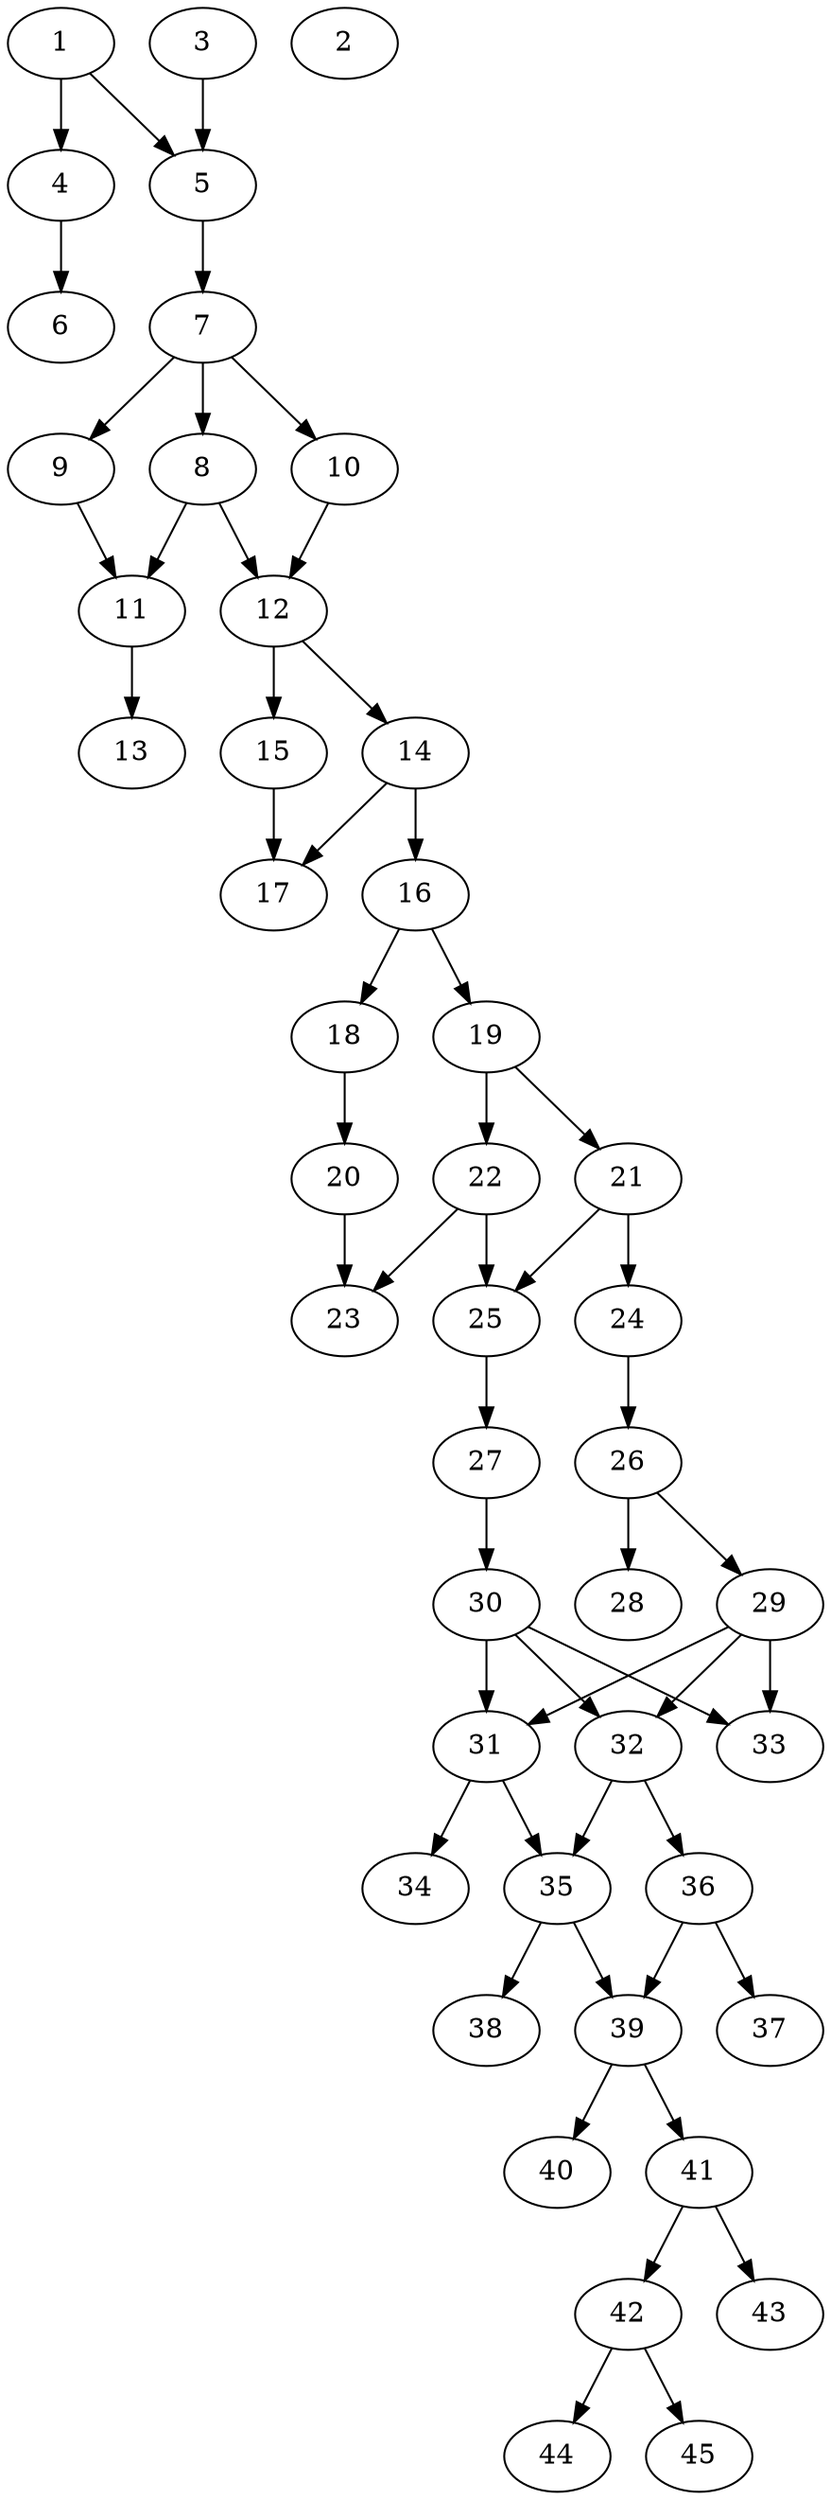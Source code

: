 // DAG automatically generated by daggen at Thu Oct  3 14:07:24 2019
// ./daggen --dot -n 45 --ccr 0.4 --fat 0.3 --regular 0.7 --density 0.5 --mindata 5242880 --maxdata 52428800 
digraph G {
  1 [size="23720960", alpha="0.19", expect_size="9488384"] 
  1 -> 4 [size ="9488384"]
  1 -> 5 [size ="9488384"]
  2 [size="119859200", alpha="0.03", expect_size="47943680"] 
  3 [size="104424960", alpha="0.05", expect_size="41769984"] 
  3 -> 5 [size ="41769984"]
  4 [size="63037440", alpha="0.03", expect_size="25214976"] 
  4 -> 6 [size ="25214976"]
  5 [size="95953920", alpha="0.10", expect_size="38381568"] 
  5 -> 7 [size ="38381568"]
  6 [size="17536000", alpha="0.13", expect_size="7014400"] 
  7 [size="102484480", alpha="0.18", expect_size="40993792"] 
  7 -> 8 [size ="40993792"]
  7 -> 9 [size ="40993792"]
  7 -> 10 [size ="40993792"]
  8 [size="44462080", alpha="0.19", expect_size="17784832"] 
  8 -> 11 [size ="17784832"]
  8 -> 12 [size ="17784832"]
  9 [size="120957440", alpha="0.17", expect_size="48382976"] 
  9 -> 11 [size ="48382976"]
  10 [size="112819200", alpha="0.18", expect_size="45127680"] 
  10 -> 12 [size ="45127680"]
  11 [size="39582720", alpha="0.20", expect_size="15833088"] 
  11 -> 13 [size ="15833088"]
  12 [size="33689600", alpha="0.12", expect_size="13475840"] 
  12 -> 14 [size ="13475840"]
  12 -> 15 [size ="13475840"]
  13 [size="50872320", alpha="0.12", expect_size="20348928"] 
  14 [size="82160640", alpha="0.03", expect_size="32864256"] 
  14 -> 16 [size ="32864256"]
  14 -> 17 [size ="32864256"]
  15 [size="100175360", alpha="0.11", expect_size="40070144"] 
  15 -> 17 [size ="40070144"]
  16 [size="40765440", alpha="0.16", expect_size="16306176"] 
  16 -> 18 [size ="16306176"]
  16 -> 19 [size ="16306176"]
  17 [size="117381120", alpha="0.04", expect_size="46952448"] 
  18 [size="102922240", alpha="0.09", expect_size="41168896"] 
  18 -> 20 [size ="41168896"]
  19 [size="94369280", alpha="0.12", expect_size="37747712"] 
  19 -> 21 [size ="37747712"]
  19 -> 22 [size ="37747712"]
  20 [size="74414080", alpha="0.04", expect_size="29765632"] 
  20 -> 23 [size ="29765632"]
  21 [size="60326400", alpha="0.17", expect_size="24130560"] 
  21 -> 24 [size ="24130560"]
  21 -> 25 [size ="24130560"]
  22 [size="58339840", alpha="0.08", expect_size="23335936"] 
  22 -> 23 [size ="23335936"]
  22 -> 25 [size ="23335936"]
  23 [size="14056960", alpha="0.15", expect_size="5622784"] 
  24 [size="82621440", alpha="0.10", expect_size="33048576"] 
  24 -> 26 [size ="33048576"]
  25 [size="99356160", alpha="0.19", expect_size="39742464"] 
  25 -> 27 [size ="39742464"]
  26 [size="47554560", alpha="0.09", expect_size="19021824"] 
  26 -> 28 [size ="19021824"]
  26 -> 29 [size ="19021824"]
  27 [size="23902720", alpha="0.14", expect_size="9561088"] 
  27 -> 30 [size ="9561088"]
  28 [size="46865920", alpha="0.05", expect_size="18746368"] 
  29 [size="97768960", alpha="0.13", expect_size="39107584"] 
  29 -> 31 [size ="39107584"]
  29 -> 32 [size ="39107584"]
  29 -> 33 [size ="39107584"]
  30 [size="53079040", alpha="0.19", expect_size="21231616"] 
  30 -> 31 [size ="21231616"]
  30 -> 32 [size ="21231616"]
  30 -> 33 [size ="21231616"]
  31 [size="75105280", alpha="0.09", expect_size="30042112"] 
  31 -> 34 [size ="30042112"]
  31 -> 35 [size ="30042112"]
  32 [size="56499200", alpha="0.03", expect_size="22599680"] 
  32 -> 35 [size ="22599680"]
  32 -> 36 [size ="22599680"]
  33 [size="104010240", alpha="0.03", expect_size="41604096"] 
  34 [size="73031680", alpha="0.14", expect_size="29212672"] 
  35 [size="13491200", alpha="0.01", expect_size="5396480"] 
  35 -> 38 [size ="5396480"]
  35 -> 39 [size ="5396480"]
  36 [size="126202880", alpha="0.12", expect_size="50481152"] 
  36 -> 37 [size ="50481152"]
  36 -> 39 [size ="50481152"]
  37 [size="61703680", alpha="0.01", expect_size="24681472"] 
  38 [size="27333120", alpha="0.05", expect_size="10933248"] 
  39 [size="54448640", alpha="0.03", expect_size="21779456"] 
  39 -> 40 [size ="21779456"]
  39 -> 41 [size ="21779456"]
  40 [size="14973440", alpha="0.11", expect_size="5989376"] 
  41 [size="126584320", alpha="0.07", expect_size="50633728"] 
  41 -> 42 [size ="50633728"]
  41 -> 43 [size ="50633728"]
  42 [size="61862400", alpha="0.11", expect_size="24744960"] 
  42 -> 44 [size ="24744960"]
  42 -> 45 [size ="24744960"]
  43 [size="77322240", alpha="0.15", expect_size="30928896"] 
  44 [size="92764160", alpha="0.11", expect_size="37105664"] 
  45 [size="59281920", alpha="0.01", expect_size="23712768"] 
}
